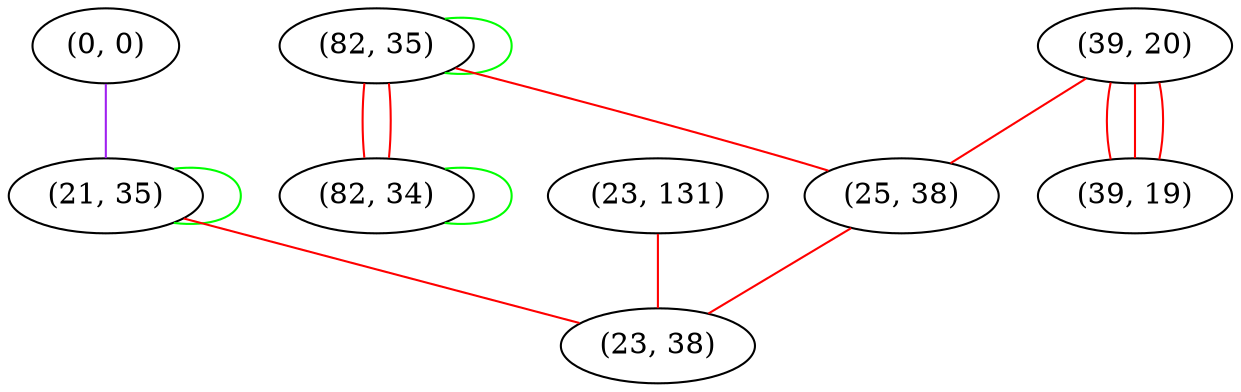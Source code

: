 graph "" {
"(39, 20)";
"(0, 0)";
"(82, 35)";
"(82, 34)";
"(25, 38)";
"(21, 35)";
"(23, 131)";
"(23, 38)";
"(39, 19)";
"(39, 20)" -- "(39, 19)"  [color=red, key=0, weight=1];
"(39, 20)" -- "(39, 19)"  [color=red, key=1, weight=1];
"(39, 20)" -- "(39, 19)"  [color=red, key=2, weight=1];
"(39, 20)" -- "(25, 38)"  [color=red, key=0, weight=1];
"(0, 0)" -- "(21, 35)"  [color=purple, key=0, weight=4];
"(82, 35)" -- "(82, 35)"  [color=green, key=0, weight=2];
"(82, 35)" -- "(25, 38)"  [color=red, key=0, weight=1];
"(82, 35)" -- "(82, 34)"  [color=red, key=0, weight=1];
"(82, 35)" -- "(82, 34)"  [color=red, key=1, weight=1];
"(82, 34)" -- "(82, 34)"  [color=green, key=0, weight=2];
"(25, 38)" -- "(23, 38)"  [color=red, key=0, weight=1];
"(21, 35)" -- "(23, 38)"  [color=red, key=0, weight=1];
"(21, 35)" -- "(21, 35)"  [color=green, key=0, weight=2];
"(23, 131)" -- "(23, 38)"  [color=red, key=0, weight=1];
}
